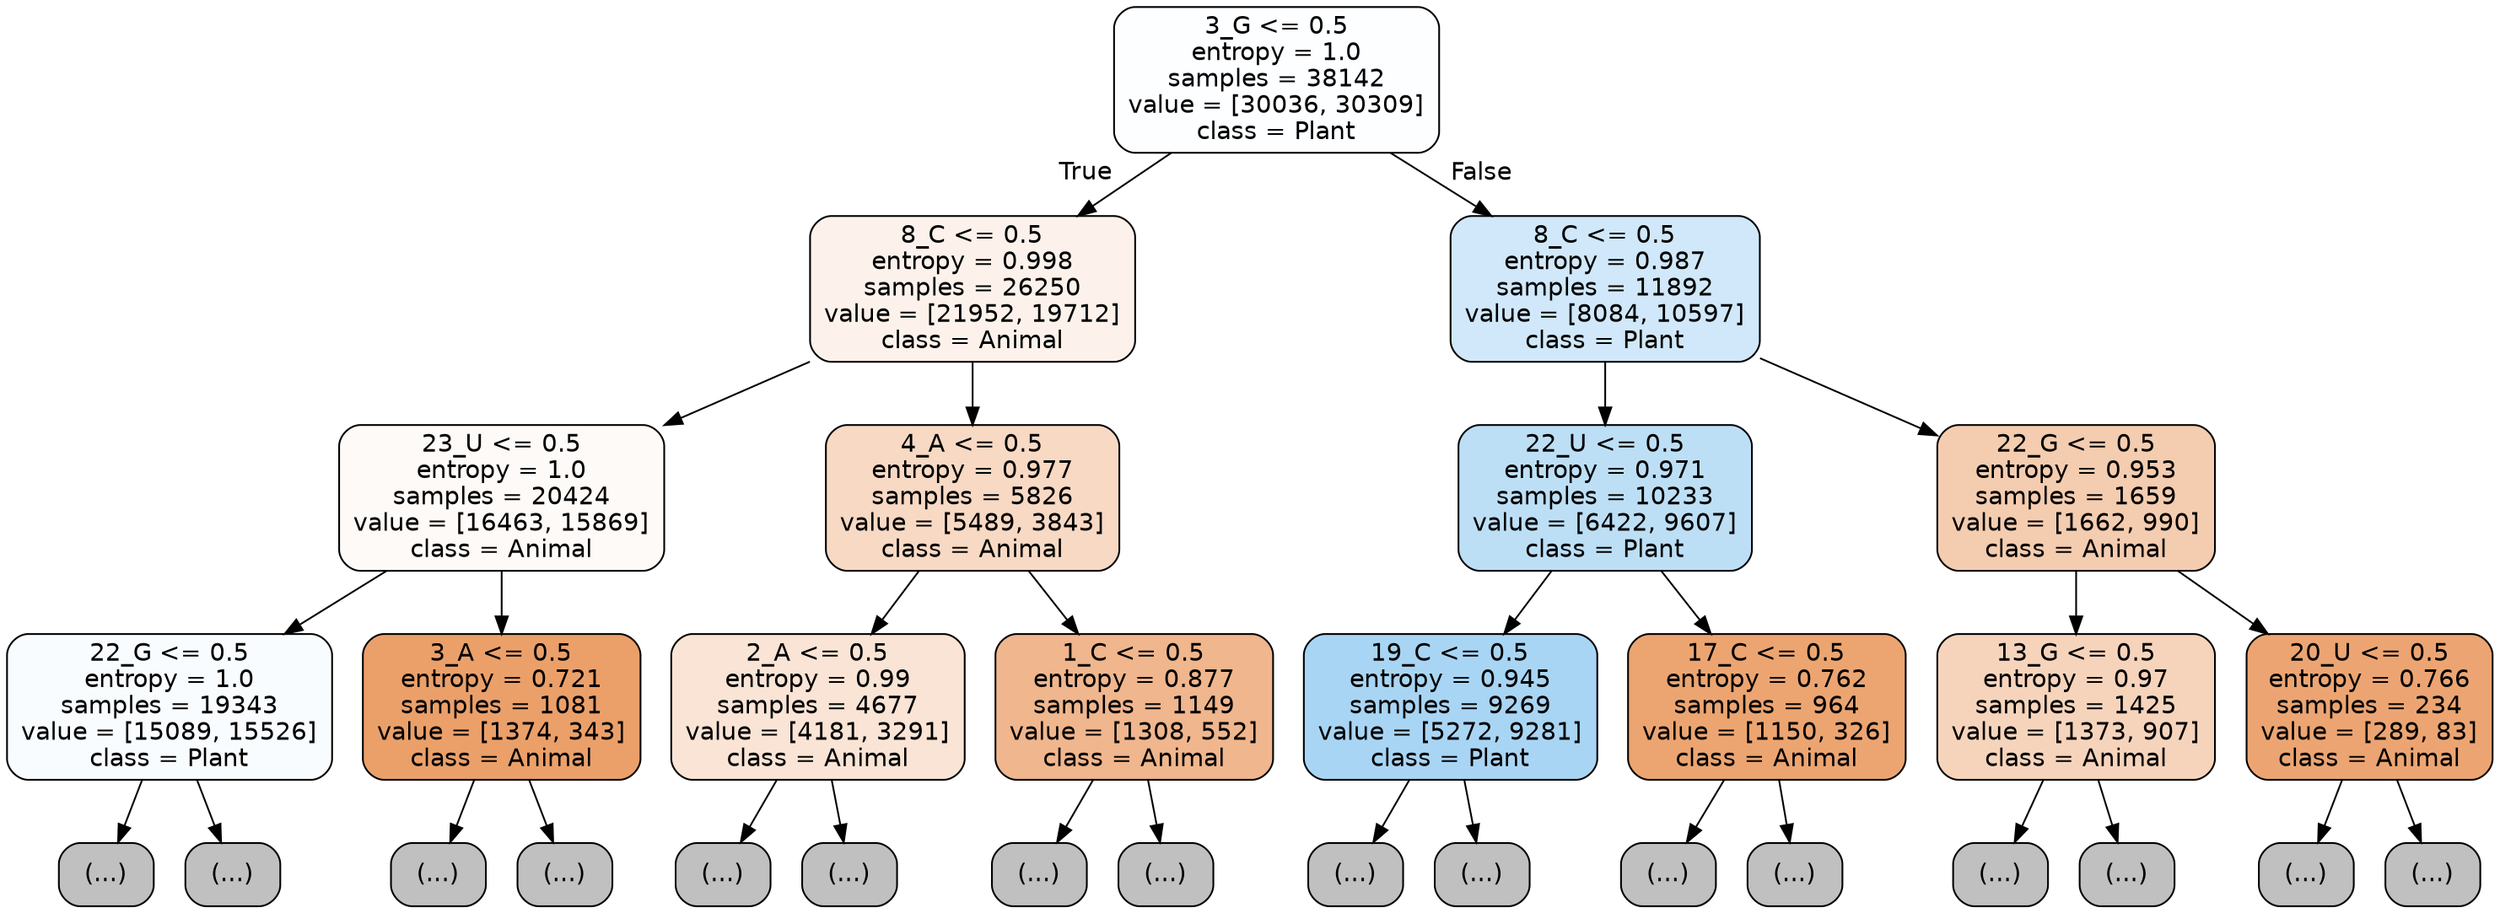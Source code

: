 digraph Tree {
node [shape=box, style="filled, rounded", color="black", fontname="helvetica"] ;
edge [fontname="helvetica"] ;
0 [label="3_G <= 0.5\nentropy = 1.0\nsamples = 38142\nvalue = [30036, 30309]\nclass = Plant", fillcolor="#fdfeff"] ;
1 [label="8_C <= 0.5\nentropy = 0.998\nsamples = 26250\nvalue = [21952, 19712]\nclass = Animal", fillcolor="#fcf2eb"] ;
0 -> 1 [labeldistance=2.5, labelangle=45, headlabel="True"] ;
2 [label="23_U <= 0.5\nentropy = 1.0\nsamples = 20424\nvalue = [16463, 15869]\nclass = Animal", fillcolor="#fefaf8"] ;
1 -> 2 ;
3 [label="22_G <= 0.5\nentropy = 1.0\nsamples = 19343\nvalue = [15089, 15526]\nclass = Plant", fillcolor="#f9fcfe"] ;
2 -> 3 ;
4 [label="(...)", fillcolor="#C0C0C0"] ;
3 -> 4 ;
7831 [label="(...)", fillcolor="#C0C0C0"] ;
3 -> 7831 ;
8786 [label="3_A <= 0.5\nentropy = 0.721\nsamples = 1081\nvalue = [1374, 343]\nclass = Animal", fillcolor="#eba06a"] ;
2 -> 8786 ;
8787 [label="(...)", fillcolor="#C0C0C0"] ;
8786 -> 8787 ;
9052 [label="(...)", fillcolor="#C0C0C0"] ;
8786 -> 9052 ;
9175 [label="4_A <= 0.5\nentropy = 0.977\nsamples = 5826\nvalue = [5489, 3843]\nclass = Animal", fillcolor="#f7d9c4"] ;
1 -> 9175 ;
9176 [label="2_A <= 0.5\nentropy = 0.99\nsamples = 4677\nvalue = [4181, 3291]\nclass = Animal", fillcolor="#f9e4d5"] ;
9175 -> 9176 ;
9177 [label="(...)", fillcolor="#C0C0C0"] ;
9176 -> 9177 ;
10850 [label="(...)", fillcolor="#C0C0C0"] ;
9176 -> 10850 ;
11347 [label="1_C <= 0.5\nentropy = 0.877\nsamples = 1149\nvalue = [1308, 552]\nclass = Animal", fillcolor="#f0b68d"] ;
9175 -> 11347 ;
11348 [label="(...)", fillcolor="#C0C0C0"] ;
11347 -> 11348 ;
11795 [label="(...)", fillcolor="#C0C0C0"] ;
11347 -> 11795 ;
11880 [label="8_C <= 0.5\nentropy = 0.987\nsamples = 11892\nvalue = [8084, 10597]\nclass = Plant", fillcolor="#d0e8f9"] ;
0 -> 11880 [labeldistance=2.5, labelangle=-45, headlabel="False"] ;
11881 [label="22_U <= 0.5\nentropy = 0.971\nsamples = 10233\nvalue = [6422, 9607]\nclass = Plant", fillcolor="#bddff6"] ;
11880 -> 11881 ;
11882 [label="19_C <= 0.5\nentropy = 0.945\nsamples = 9269\nvalue = [5272, 9281]\nclass = Plant", fillcolor="#a9d5f4"] ;
11881 -> 11882 ;
11883 [label="(...)", fillcolor="#C0C0C0"] ;
11882 -> 11883 ;
14468 [label="(...)", fillcolor="#C0C0C0"] ;
11882 -> 14468 ;
15277 [label="17_C <= 0.5\nentropy = 0.762\nsamples = 964\nvalue = [1150, 326]\nclass = Animal", fillcolor="#eca571"] ;
11881 -> 15277 ;
15278 [label="(...)", fillcolor="#C0C0C0"] ;
15277 -> 15278 ;
15611 [label="(...)", fillcolor="#C0C0C0"] ;
15277 -> 15611 ;
15678 [label="22_G <= 0.5\nentropy = 0.953\nsamples = 1659\nvalue = [1662, 990]\nclass = Animal", fillcolor="#f4ccaf"] ;
11880 -> 15678 ;
15679 [label="13_G <= 0.5\nentropy = 0.97\nsamples = 1425\nvalue = [1373, 907]\nclass = Animal", fillcolor="#f6d4bc"] ;
15678 -> 15679 ;
15680 [label="(...)", fillcolor="#C0C0C0"] ;
15679 -> 15680 ;
16301 [label="(...)", fillcolor="#C0C0C0"] ;
15679 -> 16301 ;
16574 [label="20_U <= 0.5\nentropy = 0.766\nsamples = 234\nvalue = [289, 83]\nclass = Animal", fillcolor="#eca572"] ;
15678 -> 16574 ;
16575 [label="(...)", fillcolor="#C0C0C0"] ;
16574 -> 16575 ;
16646 [label="(...)", fillcolor="#C0C0C0"] ;
16574 -> 16646 ;
}